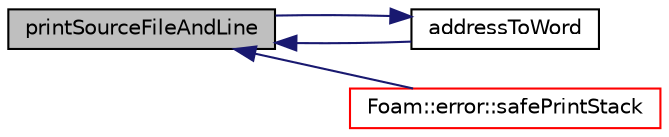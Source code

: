 digraph "printSourceFileAndLine"
{
  bgcolor="transparent";
  edge [fontname="Helvetica",fontsize="10",labelfontname="Helvetica",labelfontsize="10"];
  node [fontname="Helvetica",fontsize="10",shape=record];
  rankdir="LR";
  Node143136 [label="printSourceFileAndLine",height=0.2,width=0.4,color="black", fillcolor="grey75", style="filled", fontcolor="black"];
  Node143136 -> Node143137 [dir="back",color="midnightblue",fontsize="10",style="solid",fontname="Helvetica"];
  Node143137 [label="addressToWord",height=0.2,width=0.4,color="black",URL="$a21851.html#ad7cab5df78dcb95246d42f2e290b9fac"];
  Node143137 -> Node143136 [dir="back",color="midnightblue",fontsize="10",style="solid",fontname="Helvetica"];
  Node143136 -> Node143138 [dir="back",color="midnightblue",fontsize="10",style="solid",fontname="Helvetica"];
  Node143138 [label="Foam::error::safePrintStack",height=0.2,width=0.4,color="red",URL="$a27197.html#aacf3aec29a7125f9519869c3b7b8bfe4",tooltip="Helper function to print a stack (if OpenFOAM IO not yet. "];
}
